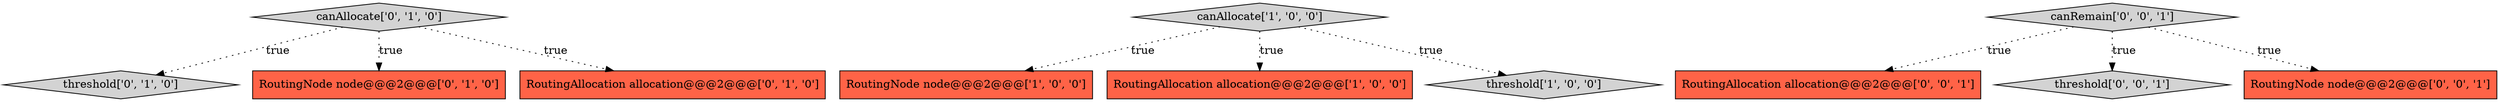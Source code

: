 digraph {
4 [style = filled, label = "threshold['0', '1', '0']", fillcolor = lightgray, shape = diamond image = "AAA0AAABBB2BBB"];
3 [style = filled, label = "RoutingNode node@@@2@@@['1', '0', '0']", fillcolor = tomato, shape = box image = "AAA0AAABBB1BBB"];
1 [style = filled, label = "canAllocate['1', '0', '0']", fillcolor = lightgray, shape = diamond image = "AAA0AAABBB1BBB"];
2 [style = filled, label = "RoutingAllocation allocation@@@2@@@['1', '0', '0']", fillcolor = tomato, shape = box image = "AAA0AAABBB1BBB"];
8 [style = filled, label = "canRemain['0', '0', '1']", fillcolor = lightgray, shape = diamond image = "AAA0AAABBB3BBB"];
10 [style = filled, label = "RoutingAllocation allocation@@@2@@@['0', '0', '1']", fillcolor = tomato, shape = box image = "AAA0AAABBB3BBB"];
11 [style = filled, label = "threshold['0', '0', '1']", fillcolor = lightgray, shape = diamond image = "AAA0AAABBB3BBB"];
9 [style = filled, label = "RoutingNode node@@@2@@@['0', '0', '1']", fillcolor = tomato, shape = box image = "AAA0AAABBB3BBB"];
7 [style = filled, label = "RoutingNode node@@@2@@@['0', '1', '0']", fillcolor = tomato, shape = box image = "AAA0AAABBB2BBB"];
6 [style = filled, label = "canAllocate['0', '1', '0']", fillcolor = lightgray, shape = diamond image = "AAA0AAABBB2BBB"];
0 [style = filled, label = "threshold['1', '0', '0']", fillcolor = lightgray, shape = diamond image = "AAA0AAABBB1BBB"];
5 [style = filled, label = "RoutingAllocation allocation@@@2@@@['0', '1', '0']", fillcolor = tomato, shape = box image = "AAA0AAABBB2BBB"];
8->10 [style = dotted, label="true"];
1->2 [style = dotted, label="true"];
6->5 [style = dotted, label="true"];
6->4 [style = dotted, label="true"];
1->0 [style = dotted, label="true"];
8->11 [style = dotted, label="true"];
1->3 [style = dotted, label="true"];
6->7 [style = dotted, label="true"];
8->9 [style = dotted, label="true"];
}
